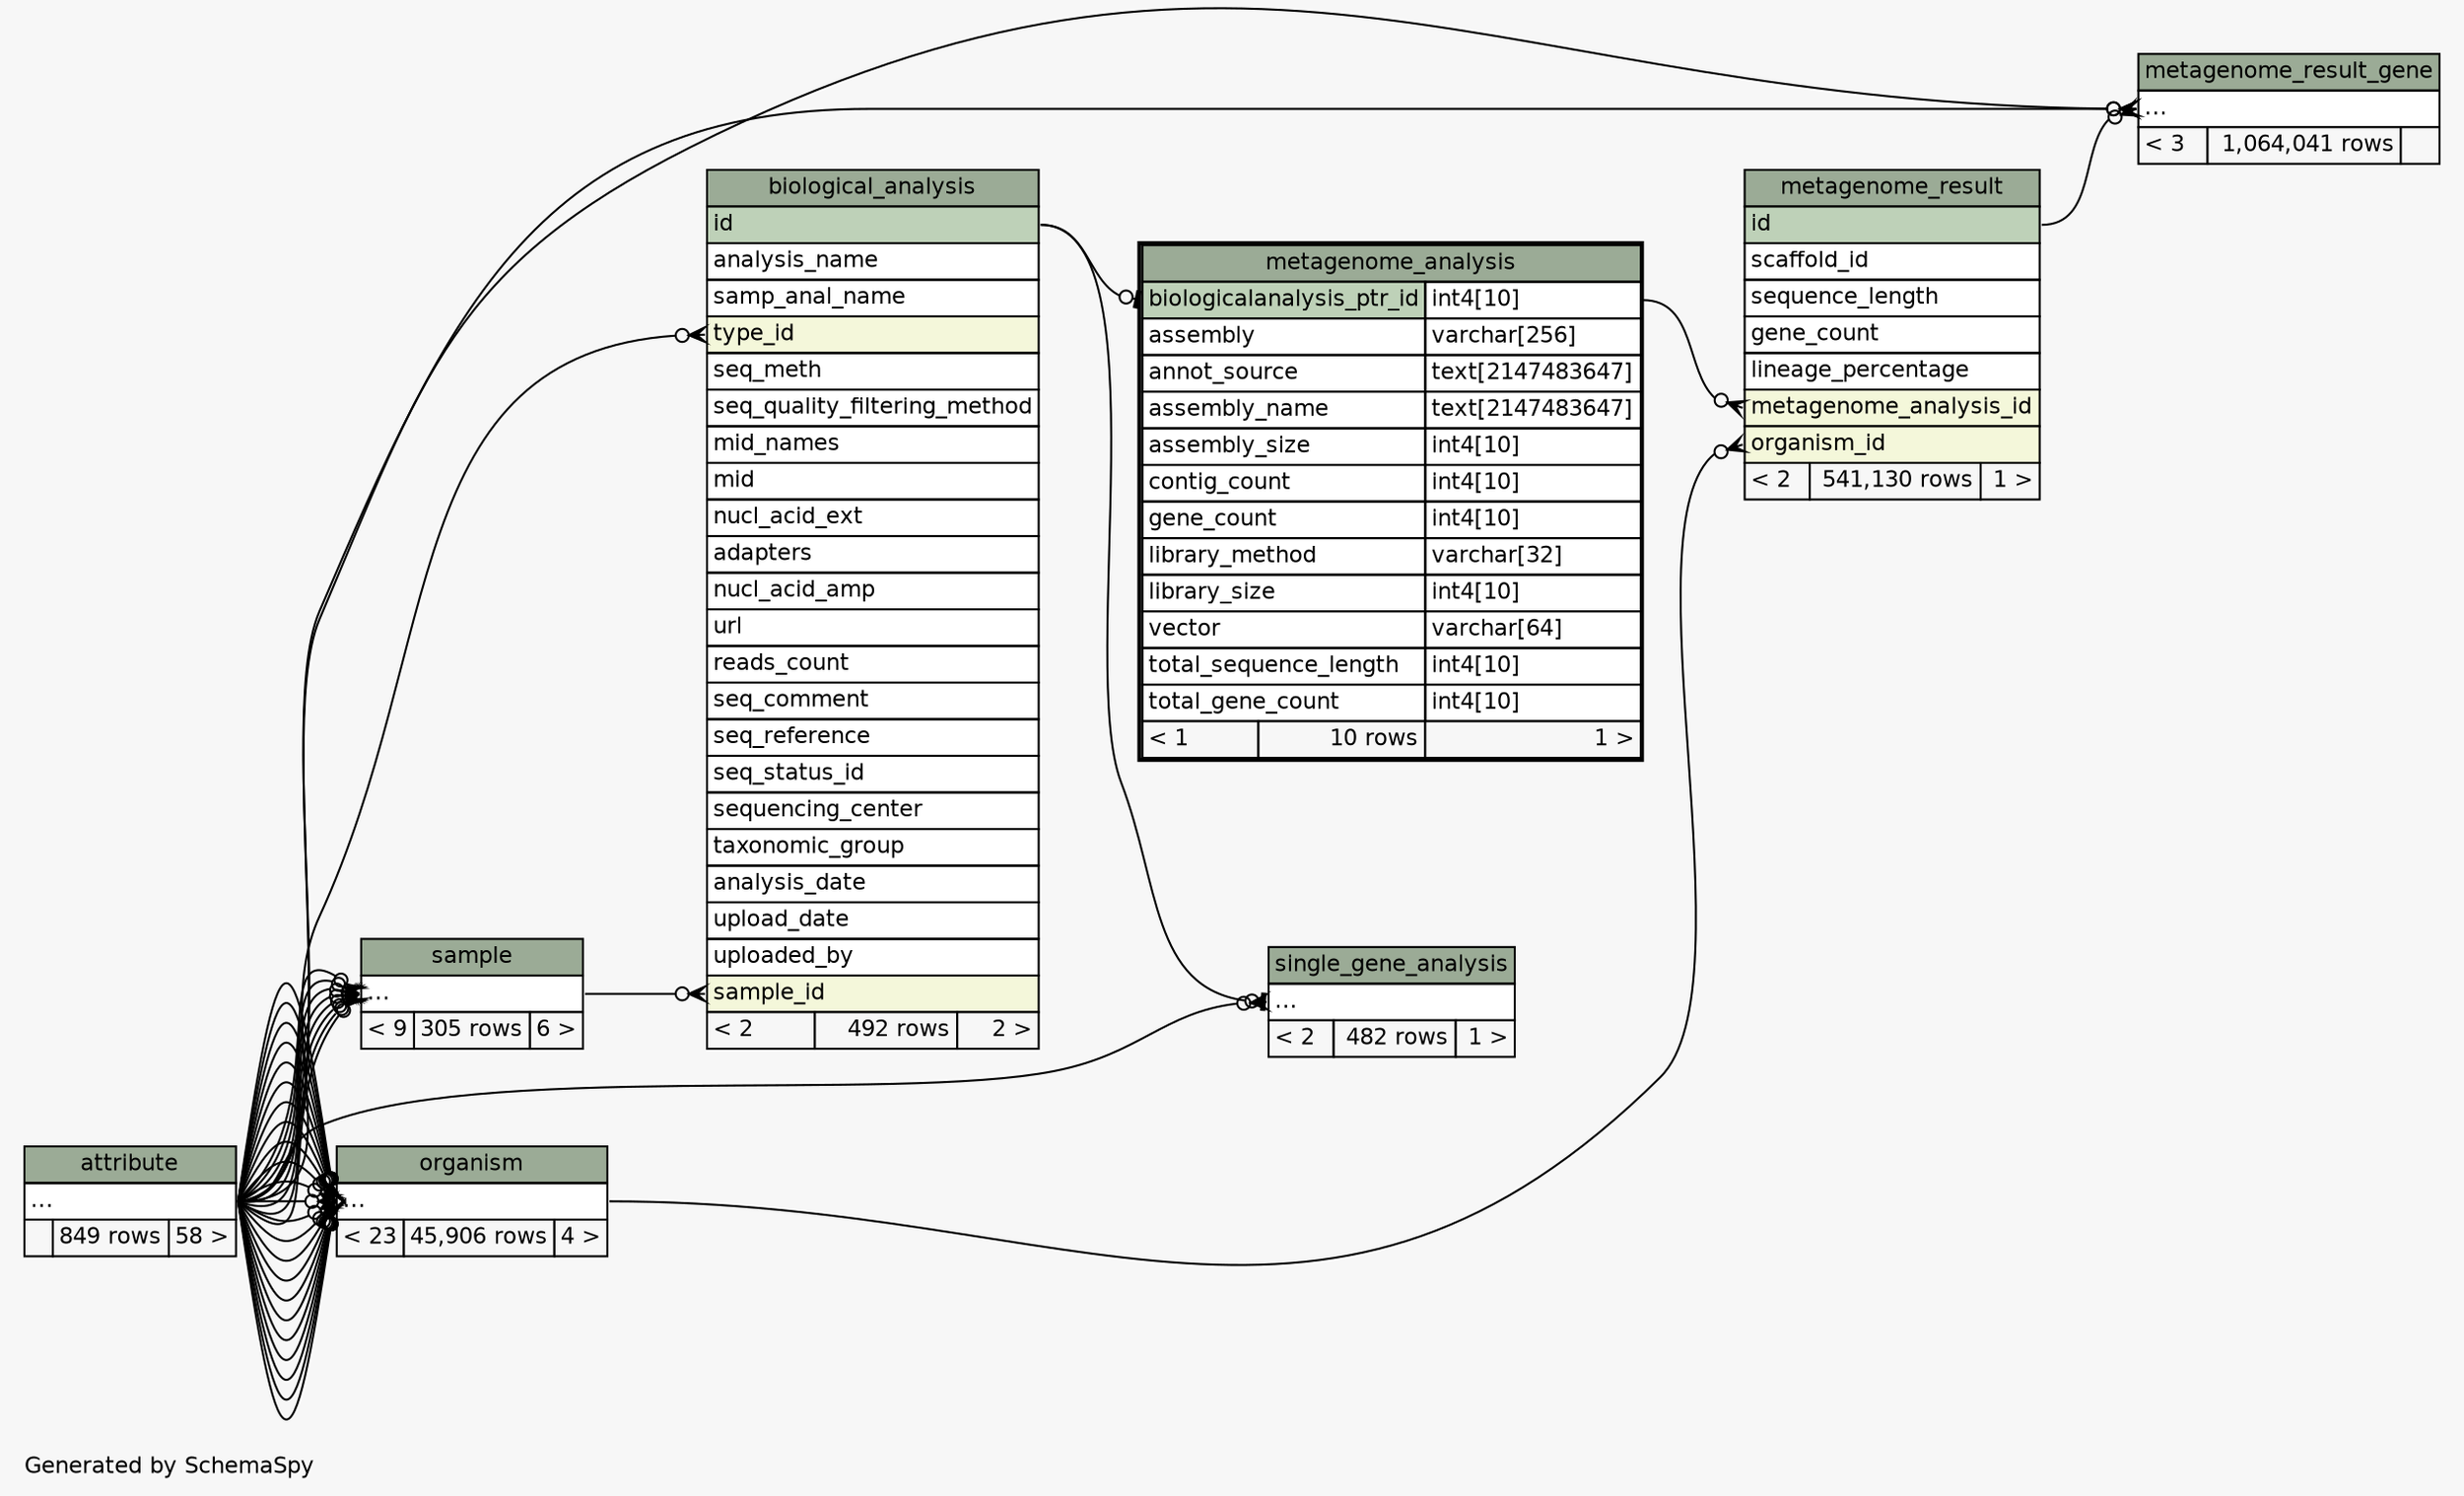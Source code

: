 // dot 2.38.0 on Windows 7 6.1
// SchemaSpy rev 590
digraph "twoDegreesRelationshipsDiagram" {
  graph [
    rankdir="RL"
    bgcolor="#f7f7f7"
    label="\nGenerated by SchemaSpy"
    labeljust="l"
    nodesep="0.18"
    ranksep="0.46"
    fontname="Helvetica"
    fontsize="11"
  ];
  node [
    fontname="Helvetica"
    fontsize="11"
    shape="plaintext"
  ];
  edge [
    arrowsize="0.8"
  ];
  "biological_analysis":"sample_id":w -> "sample":"elipses":e [arrowhead=none dir=back arrowtail=crowodot];
  "biological_analysis":"type_id":w -> "attribute":"elipses":e [arrowhead=none dir=back arrowtail=crowodot];
  "metagenome_analysis":"biologicalanalysis_ptr_id":w -> "biological_analysis":"id":e [arrowhead=none dir=back arrowtail=teeodot];
  "metagenome_result":"metagenome_analysis_id":w -> "metagenome_analysis":"biologicalanalysis_ptr_id.type":e [arrowhead=none dir=back arrowtail=crowodot];
  "metagenome_result":"organism_id":w -> "organism":"elipses":e [arrowhead=none dir=back arrowtail=crowodot];
  "metagenome_result_gene":"elipses":w -> "attribute":"elipses":e [arrowhead=none dir=back arrowtail=crowodot];
  "metagenome_result_gene":"elipses":w -> "attribute":"elipses":e [arrowhead=none dir=back arrowtail=crowodot];
  "metagenome_result_gene":"elipses":w -> "metagenome_result":"id":e [arrowhead=none dir=back arrowtail=crowodot];
  "organism":"elipses":w -> "attribute":"elipses":e [arrowhead=none dir=back arrowtail=crowodot];
  "organism":"elipses":w -> "attribute":"elipses":e [arrowhead=none dir=back arrowtail=crowodot];
  "organism":"elipses":w -> "attribute":"elipses":e [arrowhead=none dir=back arrowtail=crowodot];
  "organism":"elipses":w -> "attribute":"elipses":e [arrowhead=none dir=back arrowtail=crowodot];
  "organism":"elipses":w -> "attribute":"elipses":e [arrowhead=none dir=back arrowtail=crowodot];
  "organism":"elipses":w -> "attribute":"elipses":e [arrowhead=none dir=back arrowtail=crowodot];
  "organism":"elipses":w -> "attribute":"elipses":e [arrowhead=none dir=back arrowtail=crowodot];
  "organism":"elipses":w -> "attribute":"elipses":e [arrowhead=none dir=back arrowtail=crowodot];
  "organism":"elipses":w -> "attribute":"elipses":e [arrowhead=none dir=back arrowtail=crowodot];
  "organism":"elipses":w -> "attribute":"elipses":e [arrowhead=none dir=back arrowtail=crowodot];
  "organism":"elipses":w -> "attribute":"elipses":e [arrowhead=none dir=back arrowtail=crowodot];
  "organism":"elipses":w -> "attribute":"elipses":e [arrowhead=none dir=back arrowtail=crowodot];
  "organism":"elipses":w -> "attribute":"elipses":e [arrowhead=none dir=back arrowtail=crowodot];
  "organism":"elipses":w -> "attribute":"elipses":e [arrowhead=none dir=back arrowtail=crowodot];
  "organism":"elipses":w -> "attribute":"elipses":e [arrowhead=none dir=back arrowtail=crowodot];
  "organism":"elipses":w -> "attribute":"elipses":e [arrowhead=none dir=back arrowtail=crowodot];
  "organism":"elipses":w -> "attribute":"elipses":e [arrowhead=none dir=back arrowtail=crowodot];
  "organism":"elipses":w -> "attribute":"elipses":e [arrowhead=none dir=back arrowtail=crowodot];
  "organism":"elipses":w -> "attribute":"elipses":e [arrowhead=none dir=back arrowtail=crowodot];
  "organism":"elipses":w -> "attribute":"elipses":e [arrowhead=none dir=back arrowtail=crowodot];
  "organism":"elipses":w -> "attribute":"elipses":e [arrowhead=none dir=back arrowtail=crowodot];
  "organism":"elipses":w -> "attribute":"elipses":e [arrowhead=none dir=back arrowtail=crowodot];
  "organism":"elipses":w -> "attribute":"elipses":e [arrowhead=none dir=back arrowtail=crowodot];
  "sample":"elipses":w -> "attribute":"elipses":e [arrowhead=none dir=back arrowtail=crowodot];
  "sample":"elipses":w -> "attribute":"elipses":e [arrowhead=none dir=back arrowtail=crowodot];
  "sample":"elipses":w -> "attribute":"elipses":e [arrowhead=none dir=back arrowtail=crowodot];
  "sample":"elipses":w -> "attribute":"elipses":e [arrowhead=none dir=back arrowtail=crowodot];
  "sample":"elipses":w -> "attribute":"elipses":e [arrowhead=none dir=back arrowtail=crowodot];
  "sample":"elipses":w -> "attribute":"elipses":e [arrowhead=none dir=back arrowtail=crowodot];
  "sample":"elipses":w -> "attribute":"elipses":e [arrowhead=none dir=back arrowtail=crowodot];
  "sample":"elipses":w -> "attribute":"elipses":e [arrowhead=none dir=back arrowtail=crowodot];
  "single_gene_analysis":"elipses":w -> "biological_analysis":"id":e [arrowhead=none dir=back arrowtail=teeodot];
  "single_gene_analysis":"elipses":w -> "attribute":"elipses":e [arrowhead=none dir=back arrowtail=crowodot];
  "attribute" [
    label=<
    <TABLE BORDER="0" CELLBORDER="1" CELLSPACING="0" BGCOLOR="#ffffff">
      <TR><TD COLSPAN="3" BGCOLOR="#9bab96" ALIGN="CENTER">attribute</TD></TR>
      <TR><TD PORT="elipses" COLSPAN="3" ALIGN="LEFT">...</TD></TR>
      <TR><TD ALIGN="LEFT" BGCOLOR="#f7f7f7">  </TD><TD ALIGN="RIGHT" BGCOLOR="#f7f7f7">849 rows</TD><TD ALIGN="RIGHT" BGCOLOR="#f7f7f7">58 &gt;</TD></TR>
    </TABLE>>
    URL="attribute.html"
    tooltip="attribute"
  ];
  "biological_analysis" [
    label=<
    <TABLE BORDER="0" CELLBORDER="1" CELLSPACING="0" BGCOLOR="#ffffff">
      <TR><TD COLSPAN="3" BGCOLOR="#9bab96" ALIGN="CENTER">biological_analysis</TD></TR>
      <TR><TD PORT="id" COLSPAN="3" BGCOLOR="#bed1b8" ALIGN="LEFT">id</TD></TR>
      <TR><TD PORT="analysis_name" COLSPAN="3" ALIGN="LEFT">analysis_name</TD></TR>
      <TR><TD PORT="samp_anal_name" COLSPAN="3" ALIGN="LEFT">samp_anal_name</TD></TR>
      <TR><TD PORT="type_id" COLSPAN="3" BGCOLOR="#f4f7da" ALIGN="LEFT">type_id</TD></TR>
      <TR><TD PORT="seq_meth" COLSPAN="3" ALIGN="LEFT">seq_meth</TD></TR>
      <TR><TD PORT="seq_quality_filtering_method" COLSPAN="3" ALIGN="LEFT">seq_quality_filtering_method</TD></TR>
      <TR><TD PORT="mid_names" COLSPAN="3" ALIGN="LEFT">mid_names</TD></TR>
      <TR><TD PORT="mid" COLSPAN="3" ALIGN="LEFT">mid</TD></TR>
      <TR><TD PORT="nucl_acid_ext" COLSPAN="3" ALIGN="LEFT">nucl_acid_ext</TD></TR>
      <TR><TD PORT="adapters" COLSPAN="3" ALIGN="LEFT">adapters</TD></TR>
      <TR><TD PORT="nucl_acid_amp" COLSPAN="3" ALIGN="LEFT">nucl_acid_amp</TD></TR>
      <TR><TD PORT="url" COLSPAN="3" ALIGN="LEFT">url</TD></TR>
      <TR><TD PORT="reads_count" COLSPAN="3" ALIGN="LEFT">reads_count</TD></TR>
      <TR><TD PORT="seq_comment" COLSPAN="3" ALIGN="LEFT">seq_comment</TD></TR>
      <TR><TD PORT="seq_reference" COLSPAN="3" ALIGN="LEFT">seq_reference</TD></TR>
      <TR><TD PORT="seq_status_id" COLSPAN="3" ALIGN="LEFT">seq_status_id</TD></TR>
      <TR><TD PORT="sequencing_center" COLSPAN="3" ALIGN="LEFT">sequencing_center</TD></TR>
      <TR><TD PORT="taxonomic_group" COLSPAN="3" ALIGN="LEFT">taxonomic_group</TD></TR>
      <TR><TD PORT="analysis_date" COLSPAN="3" ALIGN="LEFT">analysis_date</TD></TR>
      <TR><TD PORT="upload_date" COLSPAN="3" ALIGN="LEFT">upload_date</TD></TR>
      <TR><TD PORT="uploaded_by" COLSPAN="3" ALIGN="LEFT">uploaded_by</TD></TR>
      <TR><TD PORT="sample_id" COLSPAN="3" BGCOLOR="#f4f7da" ALIGN="LEFT">sample_id</TD></TR>
      <TR><TD ALIGN="LEFT" BGCOLOR="#f7f7f7">&lt; 2</TD><TD ALIGN="RIGHT" BGCOLOR="#f7f7f7">492 rows</TD><TD ALIGN="RIGHT" BGCOLOR="#f7f7f7">2 &gt;</TD></TR>
    </TABLE>>
    URL="biological_analysis.html"
    tooltip="biological_analysis"
  ];
  "metagenome_analysis" [
    label=<
    <TABLE BORDER="2" CELLBORDER="1" CELLSPACING="0" BGCOLOR="#ffffff">
      <TR><TD COLSPAN="3" BGCOLOR="#9bab96" ALIGN="CENTER">metagenome_analysis</TD></TR>
      <TR><TD PORT="biologicalanalysis_ptr_id" COLSPAN="2" BGCOLOR="#bed1b8" ALIGN="LEFT">biologicalanalysis_ptr_id</TD><TD PORT="biologicalanalysis_ptr_id.type" ALIGN="LEFT">int4[10]</TD></TR>
      <TR><TD PORT="assembly" COLSPAN="2" ALIGN="LEFT">assembly</TD><TD PORT="assembly.type" ALIGN="LEFT">varchar[256]</TD></TR>
      <TR><TD PORT="annot_source" COLSPAN="2" ALIGN="LEFT">annot_source</TD><TD PORT="annot_source.type" ALIGN="LEFT">text[2147483647]</TD></TR>
      <TR><TD PORT="assembly_name" COLSPAN="2" ALIGN="LEFT">assembly_name</TD><TD PORT="assembly_name.type" ALIGN="LEFT">text[2147483647]</TD></TR>
      <TR><TD PORT="assembly_size" COLSPAN="2" ALIGN="LEFT">assembly_size</TD><TD PORT="assembly_size.type" ALIGN="LEFT">int4[10]</TD></TR>
      <TR><TD PORT="contig_count" COLSPAN="2" ALIGN="LEFT">contig_count</TD><TD PORT="contig_count.type" ALIGN="LEFT">int4[10]</TD></TR>
      <TR><TD PORT="gene_count" COLSPAN="2" ALIGN="LEFT">gene_count</TD><TD PORT="gene_count.type" ALIGN="LEFT">int4[10]</TD></TR>
      <TR><TD PORT="library_method" COLSPAN="2" ALIGN="LEFT">library_method</TD><TD PORT="library_method.type" ALIGN="LEFT">varchar[32]</TD></TR>
      <TR><TD PORT="library_size" COLSPAN="2" ALIGN="LEFT">library_size</TD><TD PORT="library_size.type" ALIGN="LEFT">int4[10]</TD></TR>
      <TR><TD PORT="vector" COLSPAN="2" ALIGN="LEFT">vector</TD><TD PORT="vector.type" ALIGN="LEFT">varchar[64]</TD></TR>
      <TR><TD PORT="total_sequence_length" COLSPAN="2" ALIGN="LEFT">total_sequence_length</TD><TD PORT="total_sequence_length.type" ALIGN="LEFT">int4[10]</TD></TR>
      <TR><TD PORT="total_gene_count" COLSPAN="2" ALIGN="LEFT">total_gene_count</TD><TD PORT="total_gene_count.type" ALIGN="LEFT">int4[10]</TD></TR>
      <TR><TD ALIGN="LEFT" BGCOLOR="#f7f7f7">&lt; 1</TD><TD ALIGN="RIGHT" BGCOLOR="#f7f7f7">10 rows</TD><TD ALIGN="RIGHT" BGCOLOR="#f7f7f7">1 &gt;</TD></TR>
    </TABLE>>
    URL="metagenome_analysis.html"
    tooltip="metagenome_analysis"
  ];
  "metagenome_result" [
    label=<
    <TABLE BORDER="0" CELLBORDER="1" CELLSPACING="0" BGCOLOR="#ffffff">
      <TR><TD COLSPAN="3" BGCOLOR="#9bab96" ALIGN="CENTER">metagenome_result</TD></TR>
      <TR><TD PORT="id" COLSPAN="3" BGCOLOR="#bed1b8" ALIGN="LEFT">id</TD></TR>
      <TR><TD PORT="scaffold_id" COLSPAN="3" ALIGN="LEFT">scaffold_id</TD></TR>
      <TR><TD PORT="sequence_length" COLSPAN="3" ALIGN="LEFT">sequence_length</TD></TR>
      <TR><TD PORT="gene_count" COLSPAN="3" ALIGN="LEFT">gene_count</TD></TR>
      <TR><TD PORT="lineage_percentage" COLSPAN="3" ALIGN="LEFT">lineage_percentage</TD></TR>
      <TR><TD PORT="metagenome_analysis_id" COLSPAN="3" BGCOLOR="#f4f7da" ALIGN="LEFT">metagenome_analysis_id</TD></TR>
      <TR><TD PORT="organism_id" COLSPAN="3" BGCOLOR="#f4f7da" ALIGN="LEFT">organism_id</TD></TR>
      <TR><TD ALIGN="LEFT" BGCOLOR="#f7f7f7">&lt; 2</TD><TD ALIGN="RIGHT" BGCOLOR="#f7f7f7">541,130 rows</TD><TD ALIGN="RIGHT" BGCOLOR="#f7f7f7">1 &gt;</TD></TR>
    </TABLE>>
    URL="metagenome_result.html"
    tooltip="metagenome_result"
  ];
  "metagenome_result_gene" [
    label=<
    <TABLE BORDER="0" CELLBORDER="1" CELLSPACING="0" BGCOLOR="#ffffff">
      <TR><TD COLSPAN="3" BGCOLOR="#9bab96" ALIGN="CENTER">metagenome_result_gene</TD></TR>
      <TR><TD PORT="elipses" COLSPAN="3" ALIGN="LEFT">...</TD></TR>
      <TR><TD ALIGN="LEFT" BGCOLOR="#f7f7f7">&lt; 3</TD><TD ALIGN="RIGHT" BGCOLOR="#f7f7f7">1,064,041 rows</TD><TD ALIGN="RIGHT" BGCOLOR="#f7f7f7">  </TD></TR>
    </TABLE>>
    URL="metagenome_result_gene.html"
    tooltip="metagenome_result_gene"
  ];
  "organism" [
    label=<
    <TABLE BORDER="0" CELLBORDER="1" CELLSPACING="0" BGCOLOR="#ffffff">
      <TR><TD COLSPAN="3" BGCOLOR="#9bab96" ALIGN="CENTER">organism</TD></TR>
      <TR><TD PORT="elipses" COLSPAN="3" ALIGN="LEFT">...</TD></TR>
      <TR><TD ALIGN="LEFT" BGCOLOR="#f7f7f7">&lt; 23</TD><TD ALIGN="RIGHT" BGCOLOR="#f7f7f7">45,906 rows</TD><TD ALIGN="RIGHT" BGCOLOR="#f7f7f7">4 &gt;</TD></TR>
    </TABLE>>
    URL="organism.html"
    tooltip="organism"
  ];
  "sample" [
    label=<
    <TABLE BORDER="0" CELLBORDER="1" CELLSPACING="0" BGCOLOR="#ffffff">
      <TR><TD COLSPAN="3" BGCOLOR="#9bab96" ALIGN="CENTER">sample</TD></TR>
      <TR><TD PORT="elipses" COLSPAN="3" ALIGN="LEFT">...</TD></TR>
      <TR><TD ALIGN="LEFT" BGCOLOR="#f7f7f7">&lt; 9</TD><TD ALIGN="RIGHT" BGCOLOR="#f7f7f7">305 rows</TD><TD ALIGN="RIGHT" BGCOLOR="#f7f7f7">6 &gt;</TD></TR>
    </TABLE>>
    URL="sample.html"
    tooltip="sample"
  ];
  "single_gene_analysis" [
    label=<
    <TABLE BORDER="0" CELLBORDER="1" CELLSPACING="0" BGCOLOR="#ffffff">
      <TR><TD COLSPAN="3" BGCOLOR="#9bab96" ALIGN="CENTER">single_gene_analysis</TD></TR>
      <TR><TD PORT="elipses" COLSPAN="3" ALIGN="LEFT">...</TD></TR>
      <TR><TD ALIGN="LEFT" BGCOLOR="#f7f7f7">&lt; 2</TD><TD ALIGN="RIGHT" BGCOLOR="#f7f7f7">482 rows</TD><TD ALIGN="RIGHT" BGCOLOR="#f7f7f7">1 &gt;</TD></TR>
    </TABLE>>
    URL="single_gene_analysis.html"
    tooltip="single_gene_analysis"
  ];
}
